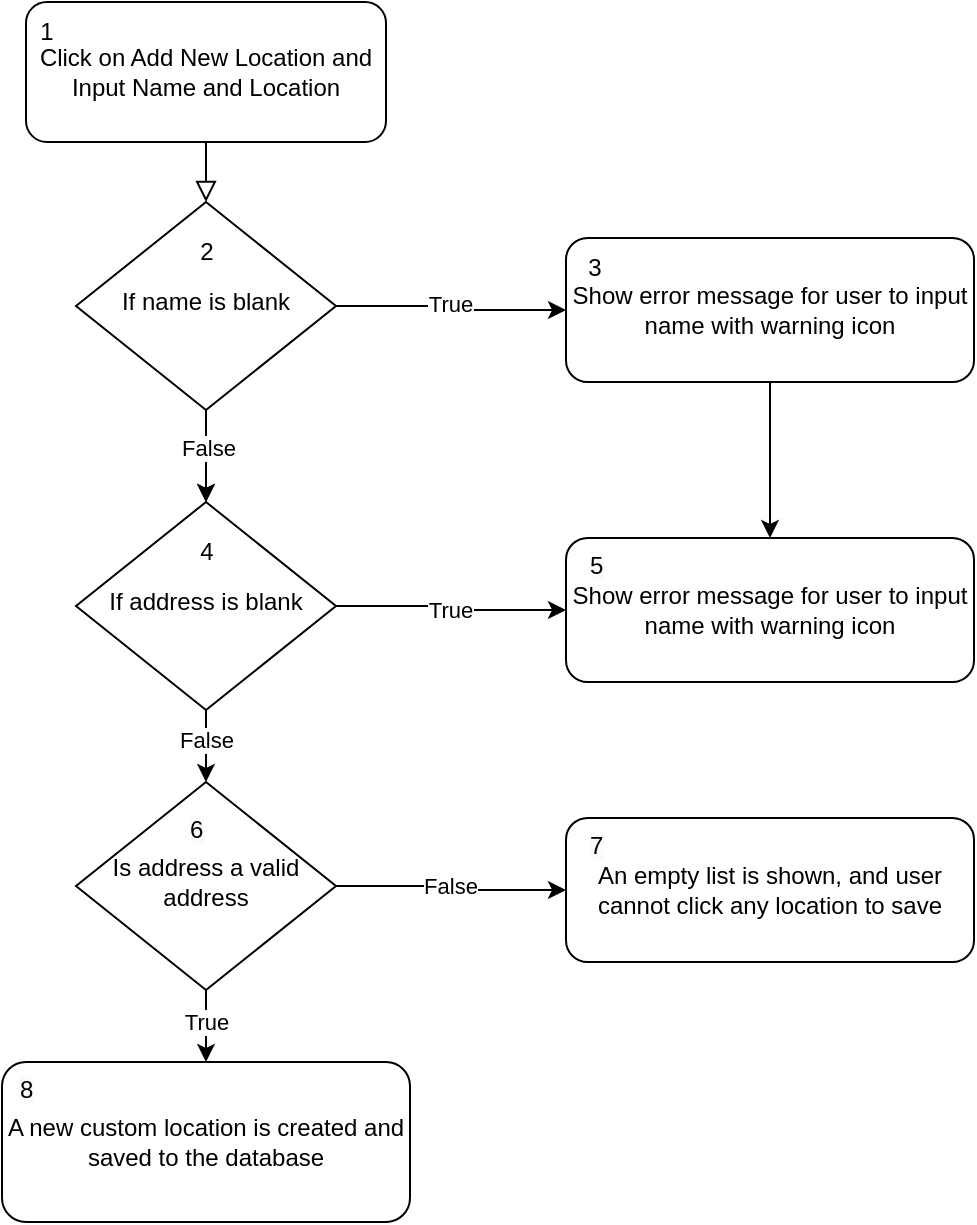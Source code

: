<mxfile version="22.1.0" type="google">
  <diagram id="C5RBs43oDa-KdzZeNtuy" name="Page-1">
    <mxGraphModel grid="1" page="1" gridSize="10" guides="1" tooltips="1" connect="1" arrows="1" fold="1" pageScale="1" pageWidth="827" pageHeight="1169" math="0" shadow="0">
      <root>
        <mxCell id="WIyWlLk6GJQsqaUBKTNV-0" />
        <mxCell id="WIyWlLk6GJQsqaUBKTNV-1" parent="WIyWlLk6GJQsqaUBKTNV-0" />
        <mxCell id="WIyWlLk6GJQsqaUBKTNV-2" value="" style="rounded=0;html=1;jettySize=auto;orthogonalLoop=1;fontSize=11;endArrow=block;endFill=0;endSize=8;strokeWidth=1;shadow=0;labelBackgroundColor=none;edgeStyle=orthogonalEdgeStyle;" edge="1" parent="WIyWlLk6GJQsqaUBKTNV-1" source="WIyWlLk6GJQsqaUBKTNV-3" target="WIyWlLk6GJQsqaUBKTNV-6">
          <mxGeometry relative="1" as="geometry" />
        </mxCell>
        <mxCell id="WIyWlLk6GJQsqaUBKTNV-3" value="&lt;p class=&quot;MsoNormal&quot;&gt;Click on Add New Location and Input Name and Location&lt;/p&gt;" style="rounded=1;whiteSpace=wrap;html=1;fontSize=12;glass=0;strokeWidth=1;shadow=0;" vertex="1" parent="WIyWlLk6GJQsqaUBKTNV-1">
          <mxGeometry x="130" y="40" width="180" height="70" as="geometry" />
        </mxCell>
        <mxCell id="n9plP8zz-Sazo8WCbAC3-0" value="T" style="edgeStyle=orthogonalEdgeStyle;rounded=0;orthogonalLoop=1;jettySize=auto;html=1;exitX=1;exitY=0.5;exitDx=0;exitDy=0;" edge="1" parent="WIyWlLk6GJQsqaUBKTNV-1" source="WIyWlLk6GJQsqaUBKTNV-6" target="WIyWlLk6GJQsqaUBKTNV-7">
          <mxGeometry relative="1" as="geometry" />
        </mxCell>
        <mxCell id="n9plP8zz-Sazo8WCbAC3-1" value="True" style="edgeLabel;html=1;align=center;verticalAlign=middle;resizable=0;points=[];" connectable="0" vertex="1" parent="n9plP8zz-Sazo8WCbAC3-0">
          <mxGeometry x="-0.029" y="1" relative="1" as="geometry">
            <mxPoint as="offset" />
          </mxGeometry>
        </mxCell>
        <mxCell id="n9plP8zz-Sazo8WCbAC3-5" style="edgeStyle=orthogonalEdgeStyle;rounded=0;orthogonalLoop=1;jettySize=auto;html=1;exitX=0.5;exitY=1;exitDx=0;exitDy=0;" edge="1" parent="WIyWlLk6GJQsqaUBKTNV-1" source="WIyWlLk6GJQsqaUBKTNV-6" target="n9plP8zz-Sazo8WCbAC3-4">
          <mxGeometry relative="1" as="geometry" />
        </mxCell>
        <mxCell id="n9plP8zz-Sazo8WCbAC3-9" value="" style="edgeStyle=orthogonalEdgeStyle;rounded=0;orthogonalLoop=1;jettySize=auto;html=1;" edge="1" parent="WIyWlLk6GJQsqaUBKTNV-1" source="WIyWlLk6GJQsqaUBKTNV-6" target="n9plP8zz-Sazo8WCbAC3-4">
          <mxGeometry relative="1" as="geometry" />
        </mxCell>
        <mxCell id="n9plP8zz-Sazo8WCbAC3-12" value="False" style="edgeLabel;html=1;align=center;verticalAlign=middle;resizable=0;points=[];" connectable="0" vertex="1" parent="n9plP8zz-Sazo8WCbAC3-9">
          <mxGeometry x="-0.174" y="1" relative="1" as="geometry">
            <mxPoint as="offset" />
          </mxGeometry>
        </mxCell>
        <mxCell id="WIyWlLk6GJQsqaUBKTNV-6" value="&lt;p align=&quot;center&quot; class=&quot;MsoNormal&quot;&gt;If name is blank&lt;/p&gt;" style="rhombus;whiteSpace=wrap;html=1;shadow=0;fontFamily=Helvetica;fontSize=12;align=center;strokeWidth=1;spacing=6;spacingTop=-4;" vertex="1" parent="WIyWlLk6GJQsqaUBKTNV-1">
          <mxGeometry x="155" y="140" width="130" height="104" as="geometry" />
        </mxCell>
        <mxCell id="n9plP8zz-Sazo8WCbAC3-28" value="" style="edgeStyle=orthogonalEdgeStyle;rounded=0;orthogonalLoop=1;jettySize=auto;html=1;" edge="1" parent="WIyWlLk6GJQsqaUBKTNV-1" source="WIyWlLk6GJQsqaUBKTNV-7" target="n9plP8zz-Sazo8WCbAC3-6">
          <mxGeometry relative="1" as="geometry" />
        </mxCell>
        <mxCell id="WIyWlLk6GJQsqaUBKTNV-7" value="&lt;p align=&quot;center&quot; class=&quot;MsoNormal&quot;&gt;Show error message for user to input name with warning icon&lt;/p&gt;" style="rounded=1;whiteSpace=wrap;html=1;fontSize=12;glass=0;strokeWidth=1;shadow=0;" vertex="1" parent="WIyWlLk6GJQsqaUBKTNV-1">
          <mxGeometry x="400" y="158" width="204" height="72" as="geometry" />
        </mxCell>
        <mxCell id="n9plP8zz-Sazo8WCbAC3-10" style="edgeStyle=orthogonalEdgeStyle;rounded=0;orthogonalLoop=1;jettySize=auto;html=1;" edge="1" parent="WIyWlLk6GJQsqaUBKTNV-1" source="n9plP8zz-Sazo8WCbAC3-4" target="n9plP8zz-Sazo8WCbAC3-6">
          <mxGeometry relative="1" as="geometry" />
        </mxCell>
        <mxCell id="n9plP8zz-Sazo8WCbAC3-11" value="True" style="edgeLabel;html=1;align=center;verticalAlign=middle;resizable=0;points=[];" connectable="0" vertex="1" parent="n9plP8zz-Sazo8WCbAC3-10">
          <mxGeometry x="-0.038" y="-2" relative="1" as="geometry">
            <mxPoint as="offset" />
          </mxGeometry>
        </mxCell>
        <mxCell id="n9plP8zz-Sazo8WCbAC3-14" style="edgeStyle=orthogonalEdgeStyle;rounded=0;orthogonalLoop=1;jettySize=auto;html=1;" edge="1" parent="WIyWlLk6GJQsqaUBKTNV-1" source="n9plP8zz-Sazo8WCbAC3-4" target="n9plP8zz-Sazo8WCbAC3-13">
          <mxGeometry relative="1" as="geometry" />
        </mxCell>
        <mxCell id="n9plP8zz-Sazo8WCbAC3-23" value="False" style="edgeLabel;html=1;align=center;verticalAlign=middle;resizable=0;points=[];" connectable="0" vertex="1" parent="n9plP8zz-Sazo8WCbAC3-14">
          <mxGeometry x="-0.331" relative="1" as="geometry">
            <mxPoint as="offset" />
          </mxGeometry>
        </mxCell>
        <mxCell id="n9plP8zz-Sazo8WCbAC3-4" value="&lt;p align=&quot;center&quot; class=&quot;MsoNormal&quot;&gt;If address is blank&lt;/p&gt;" style="rhombus;whiteSpace=wrap;html=1;shadow=0;fontFamily=Helvetica;fontSize=12;align=center;strokeWidth=1;spacing=6;spacingTop=-4;" vertex="1" parent="WIyWlLk6GJQsqaUBKTNV-1">
          <mxGeometry x="155" y="290" width="130" height="104" as="geometry" />
        </mxCell>
        <mxCell id="n9plP8zz-Sazo8WCbAC3-6" value="&lt;p align=&quot;center&quot; class=&quot;MsoNormal&quot;&gt;Show error message for user to input name with warning icon&lt;/p&gt;" style="rounded=1;whiteSpace=wrap;html=1;fontSize=12;glass=0;strokeWidth=1;shadow=0;" vertex="1" parent="WIyWlLk6GJQsqaUBKTNV-1">
          <mxGeometry x="400" y="308" width="204" height="72" as="geometry" />
        </mxCell>
        <mxCell id="n9plP8zz-Sazo8WCbAC3-16" style="edgeStyle=orthogonalEdgeStyle;rounded=0;orthogonalLoop=1;jettySize=auto;html=1;" edge="1" parent="WIyWlLk6GJQsqaUBKTNV-1" source="n9plP8zz-Sazo8WCbAC3-13" target="n9plP8zz-Sazo8WCbAC3-15">
          <mxGeometry relative="1" as="geometry" />
        </mxCell>
        <mxCell id="n9plP8zz-Sazo8WCbAC3-17" value="True" style="edgeLabel;html=1;align=center;verticalAlign=middle;resizable=0;points=[];" connectable="0" vertex="1" parent="n9plP8zz-Sazo8WCbAC3-16">
          <mxGeometry x="-0.279" relative="1" as="geometry">
            <mxPoint as="offset" />
          </mxGeometry>
        </mxCell>
        <mxCell id="n9plP8zz-Sazo8WCbAC3-21" style="edgeStyle=orthogonalEdgeStyle;rounded=0;orthogonalLoop=1;jettySize=auto;html=1;" edge="1" parent="WIyWlLk6GJQsqaUBKTNV-1" source="n9plP8zz-Sazo8WCbAC3-13" target="n9plP8zz-Sazo8WCbAC3-20">
          <mxGeometry relative="1" as="geometry" />
        </mxCell>
        <mxCell id="n9plP8zz-Sazo8WCbAC3-22" value="False" style="edgeLabel;html=1;align=center;verticalAlign=middle;resizable=0;points=[];" connectable="0" vertex="1" parent="n9plP8zz-Sazo8WCbAC3-21">
          <mxGeometry x="-0.032" relative="1" as="geometry">
            <mxPoint as="offset" />
          </mxGeometry>
        </mxCell>
        <mxCell id="n9plP8zz-Sazo8WCbAC3-13" value="&lt;p align=&quot;center&quot; class=&quot;MsoNormal&quot;&gt;Is address a valid address&lt;/p&gt;" style="rhombus;whiteSpace=wrap;html=1;shadow=0;fontFamily=Helvetica;fontSize=12;align=center;strokeWidth=1;spacing=6;spacingTop=-4;" vertex="1" parent="WIyWlLk6GJQsqaUBKTNV-1">
          <mxGeometry x="155" y="430" width="130" height="104" as="geometry" />
        </mxCell>
        <mxCell id="n9plP8zz-Sazo8WCbAC3-15" value="&lt;p align=&quot;center&quot; class=&quot;MsoNormal&quot;&gt;A new custom location is created and saved to the database&lt;/p&gt;" style="rounded=1;whiteSpace=wrap;html=1;fontSize=12;glass=0;strokeWidth=1;shadow=0;" vertex="1" parent="WIyWlLk6GJQsqaUBKTNV-1">
          <mxGeometry x="118" y="570" width="204" height="80" as="geometry" />
        </mxCell>
        <mxCell id="n9plP8zz-Sazo8WCbAC3-20" value="&lt;p align=&quot;center&quot; class=&quot;MsoNormal&quot;&gt;An empty list is shown, and user cannot click any location to save&lt;/p&gt;" style="rounded=1;whiteSpace=wrap;html=1;fontSize=12;glass=0;strokeWidth=1;shadow=0;" vertex="1" parent="WIyWlLk6GJQsqaUBKTNV-1">
          <mxGeometry x="400" y="448" width="204" height="72" as="geometry" />
        </mxCell>
        <mxCell id="n9plP8zz-Sazo8WCbAC3-24" value="1" style="text;html=1;align=center;verticalAlign=middle;resizable=0;points=[];autosize=1;strokeColor=none;fillColor=none;" vertex="1" parent="WIyWlLk6GJQsqaUBKTNV-1">
          <mxGeometry x="125" y="40" width="30" height="30" as="geometry" />
        </mxCell>
        <mxCell id="n9plP8zz-Sazo8WCbAC3-26" value="2" style="text;html=1;align=center;verticalAlign=middle;resizable=0;points=[];autosize=1;strokeColor=none;fillColor=none;" vertex="1" parent="WIyWlLk6GJQsqaUBKTNV-1">
          <mxGeometry x="205" y="150" width="30" height="30" as="geometry" />
        </mxCell>
        <mxCell id="n9plP8zz-Sazo8WCbAC3-27" value="3" style="text;html=1;align=center;verticalAlign=middle;resizable=0;points=[];autosize=1;strokeColor=none;fillColor=none;" vertex="1" parent="WIyWlLk6GJQsqaUBKTNV-1">
          <mxGeometry x="399" y="158" width="30" height="30" as="geometry" />
        </mxCell>
        <mxCell id="n9plP8zz-Sazo8WCbAC3-29" value="4" style="text;html=1;align=center;verticalAlign=middle;resizable=0;points=[];autosize=1;strokeColor=none;fillColor=none;" vertex="1" parent="WIyWlLk6GJQsqaUBKTNV-1">
          <mxGeometry x="205" y="300" width="30" height="30" as="geometry" />
        </mxCell>
        <mxCell id="n9plP8zz-Sazo8WCbAC3-30" value="&lt;span style=&quot;color: rgb(0, 0, 0); font-family: Helvetica; font-size: 12px; font-style: normal; font-variant-ligatures: normal; font-variant-caps: normal; font-weight: 400; letter-spacing: normal; orphans: 2; text-align: center; text-indent: 0px; text-transform: none; widows: 2; word-spacing: 0px; -webkit-text-stroke-width: 0px; background-color: rgb(251, 251, 251); text-decoration-thickness: initial; text-decoration-style: initial; text-decoration-color: initial; float: none; display: inline !important;&quot;&gt;5&lt;/span&gt;" style="text;whiteSpace=wrap;html=1;" vertex="1" parent="WIyWlLk6GJQsqaUBKTNV-1">
          <mxGeometry x="410" y="308" width="40" height="40" as="geometry" />
        </mxCell>
        <mxCell id="n9plP8zz-Sazo8WCbAC3-31" value="&lt;span style=&quot;color: rgb(0, 0, 0); font-family: Helvetica; font-size: 12px; font-style: normal; font-variant-ligatures: normal; font-variant-caps: normal; font-weight: 400; letter-spacing: normal; orphans: 2; text-align: center; text-indent: 0px; text-transform: none; widows: 2; word-spacing: 0px; -webkit-text-stroke-width: 0px; background-color: rgb(251, 251, 251); text-decoration-thickness: initial; text-decoration-style: initial; text-decoration-color: initial; float: none; display: inline !important;&quot;&gt;6&lt;/span&gt;" style="text;whiteSpace=wrap;html=1;" vertex="1" parent="WIyWlLk6GJQsqaUBKTNV-1">
          <mxGeometry x="210" y="440" width="40" height="40" as="geometry" />
        </mxCell>
        <mxCell id="n9plP8zz-Sazo8WCbAC3-32" value="&lt;span style=&quot;color: rgb(0, 0, 0); font-family: Helvetica; font-size: 12px; font-style: normal; font-variant-ligatures: normal; font-variant-caps: normal; font-weight: 400; letter-spacing: normal; orphans: 2; text-align: center; text-indent: 0px; text-transform: none; widows: 2; word-spacing: 0px; -webkit-text-stroke-width: 0px; background-color: rgb(251, 251, 251); text-decoration-thickness: initial; text-decoration-style: initial; text-decoration-color: initial; float: none; display: inline !important;&quot;&gt;7&lt;/span&gt;" style="text;whiteSpace=wrap;html=1;" vertex="1" parent="WIyWlLk6GJQsqaUBKTNV-1">
          <mxGeometry x="410" y="448" width="40" height="40" as="geometry" />
        </mxCell>
        <mxCell id="n9plP8zz-Sazo8WCbAC3-33" value="&lt;span style=&quot;color: rgb(0, 0, 0); font-family: Helvetica; font-size: 12px; font-style: normal; font-variant-ligatures: normal; font-variant-caps: normal; font-weight: 400; letter-spacing: normal; orphans: 2; text-align: center; text-indent: 0px; text-transform: none; widows: 2; word-spacing: 0px; -webkit-text-stroke-width: 0px; background-color: rgb(251, 251, 251); text-decoration-thickness: initial; text-decoration-style: initial; text-decoration-color: initial; float: none; display: inline !important;&quot;&gt;8&lt;/span&gt;" style="text;whiteSpace=wrap;html=1;" vertex="1" parent="WIyWlLk6GJQsqaUBKTNV-1">
          <mxGeometry x="125" y="570" width="40" height="40" as="geometry" />
        </mxCell>
      </root>
    </mxGraphModel>
  </diagram>
</mxfile>
